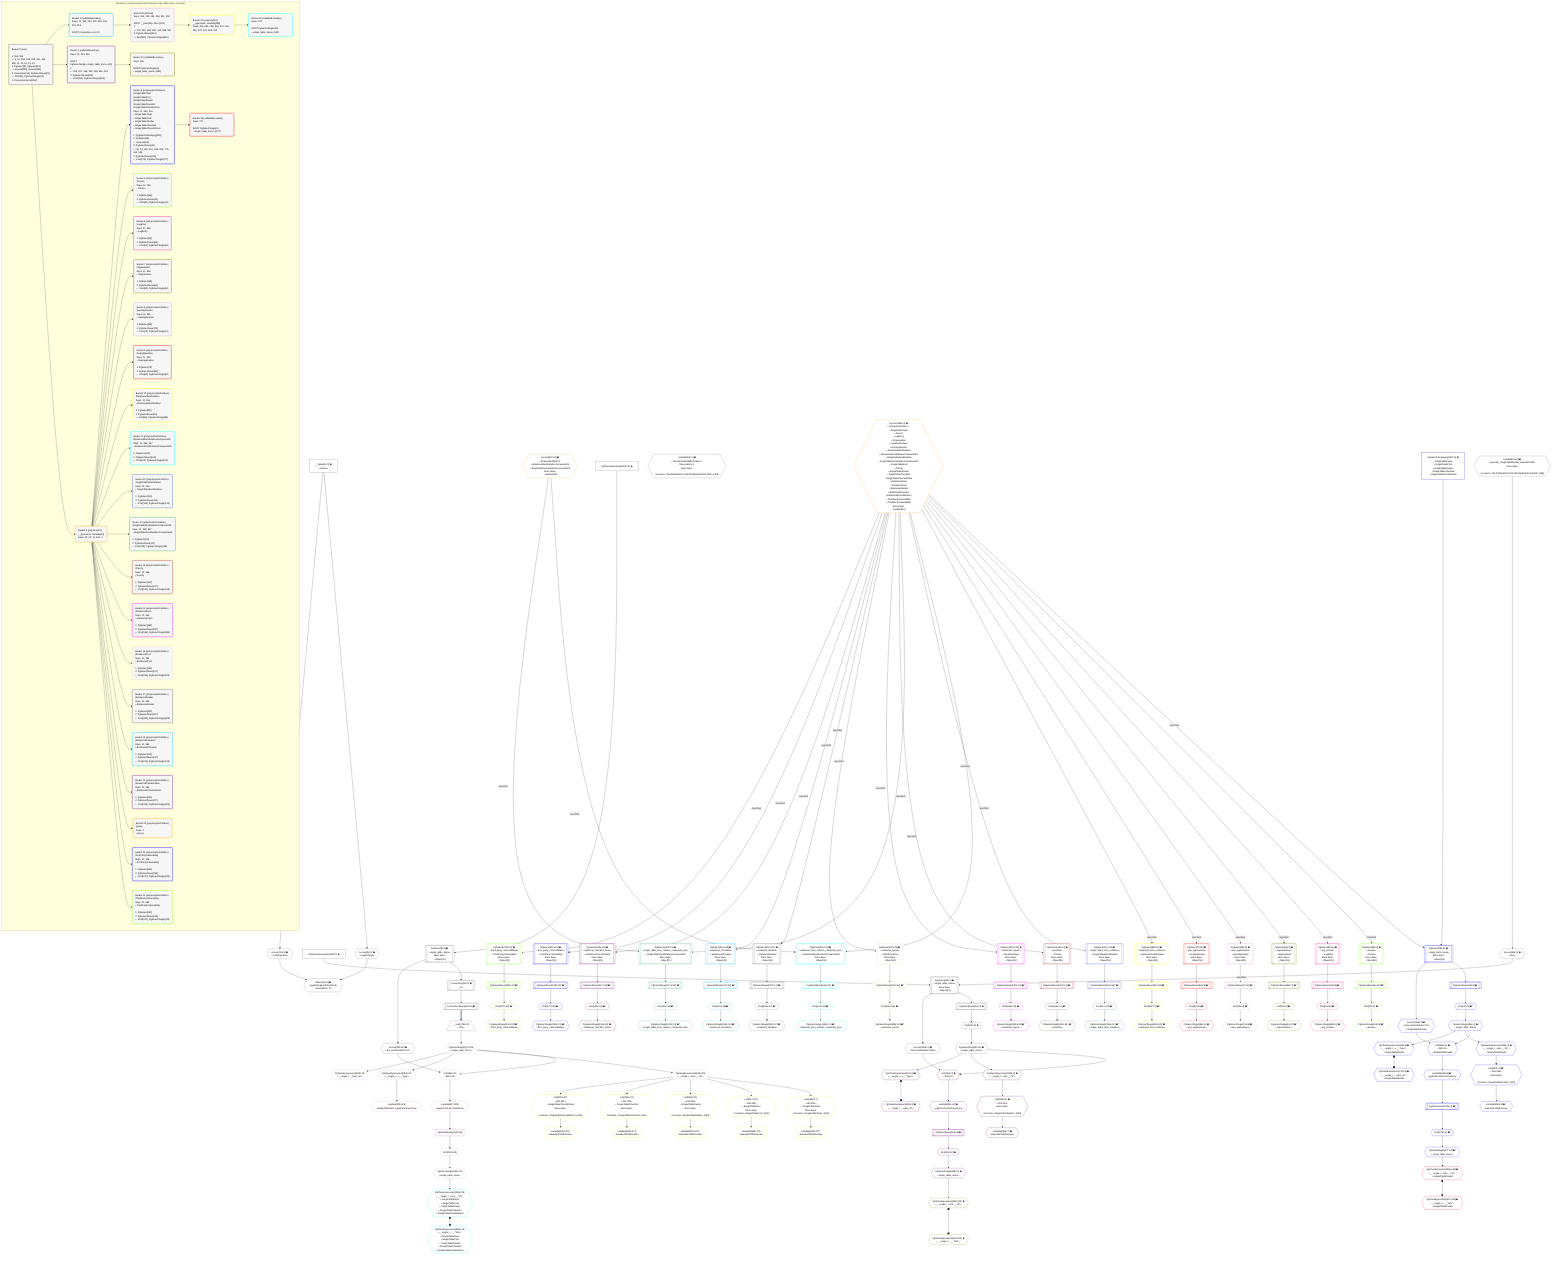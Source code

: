 %%{init: {'themeVariables': { 'fontSize': '12px'}}}%%
graph TD
    classDef path fill:#eee,stroke:#000,color:#000
    classDef plan fill:#fff,stroke-width:1px,color:#000
    classDef itemplan fill:#fff,stroke-width:2px,color:#000
    classDef unbatchedplan fill:#dff,stroke-width:1px,color:#000
    classDef sideeffectplan fill:#fcc,stroke-width:2px,color:#000
    classDef bucket fill:#f6f6f6,color:#000,stroke-width:2px,text-align:left

    subgraph "Buckets for queries/polymorphic/simple-single-table-items-root-topic"
    Bucket0("Bucket 0 (root)<br /><br />1: 354, 358<br />ᐳ: 9, 10, 254, 293, 296, 301, 304, 368, 11, 15, 16, 23, 24<br />2: PgSelect[8], PgSelect[18]<br />ᐳ: Access[355], Access[359]<br />3: Connection[12], PgSelectRows[21]<br />ᐳ: First[20], PgSelectSingle[22]<br />4: ConnectionItems[250]"):::bucket
    Bucket1("Bucket 1 (nullableBoundary)<br />Deps: 12, 355, 250, 293, 296, 254, 301, 304<br /><br />ROOT Connectionᐸ8ᐳ[12]"):::bucket
    Bucket2("Bucket 2 (nullableBoundary)<br />Deps: 22, 254, 359<br /><br />ROOT PgSelectSingleᐸsingle_table_itemsᐳ[22]<br />1: <br />ᐳ: 253, 257, 258, 360, 255, 256, 361<br />2: PgSelectRows[264]<br />ᐳ: First[263], PgSelectSingle[265]"):::bucket
    Bucket3("Bucket 3 (polymorphic)<br />__typename: Lambda[24]<br />Deps: 23, 24, 11, 254, 4"):::bucket
    Bucket4("Bucket 4 (polymorphicPartition)<br />|SingleTableTopic<br />|SingleTablePost<br />|SingleTableDivider<br />|SingleTableChecklist<br />|SingleTableChecklistItem<br />Deps: 11, 366, 254<br />ᐳSingleTableTopic<br />ᐳSingleTablePost<br />ᐳSingleTableDivider<br />ᐳSingleTableChecklist<br />ᐳSingleTableChecklistItem<br /><br />1: PgSelectInlineApply[362]<br />2: PgSelect[28]<br />ᐳ: Access[363]<br />3: PgSelectRows[33]<br />ᐳ: 32, 34, 266, 267, 268, 269, 270, 364, 365<br />4: PgSelectRows[276]<br />ᐳ: First[275], PgSelectSingle[277]"):::bucket
    Bucket5("Bucket 5 (polymorphicPartition)<br />|Person<br />Deps: 11, 366<br />ᐳPerson<br /><br />1: PgSelect[38]<br />2: PgSelectRows[43]<br />ᐳ: First[42], PgSelectSingle[44]"):::bucket
    Bucket6("Bucket 6 (polymorphicPartition)<br />|LogEntry<br />Deps: 11, 366<br />ᐳLogEntry<br /><br />1: PgSelect[48]<br />2: PgSelectRows[53]<br />ᐳ: First[52], PgSelectSingle[54]"):::bucket
    Bucket7("Bucket 7 (polymorphicPartition)<br />|Organization<br />Deps: 11, 366<br />ᐳOrganization<br /><br />1: PgSelect[58]<br />2: PgSelectRows[63]<br />ᐳ: First[62], PgSelectSingle[64]"):::bucket
    Bucket8("Bucket 8 (polymorphicPartition)<br />|AwsApplication<br />Deps: 11, 366<br />ᐳAwsApplication<br /><br />1: PgSelect[68]<br />2: PgSelectRows[73]<br />ᐳ: First[72], PgSelectSingle[74]"):::bucket
    Bucket9("Bucket 9 (polymorphicPartition)<br />|GcpApplication<br />Deps: 11, 366<br />ᐳGcpApplication<br /><br />1: PgSelect[78]<br />2: PgSelectRows[83]<br />ᐳ: First[82], PgSelectSingle[84]"):::bucket
    Bucket10("Bucket 10 (polymorphicPartition)<br />|RelationalItemRelation<br />Deps: 11, 366<br />ᐳRelationalItemRelation<br /><br />1: PgSelect[88]<br />2: PgSelectRows[93]<br />ᐳ: First[92], PgSelectSingle[94]"):::bucket
    Bucket11("Bucket 11 (polymorphicPartition)<br />|RelationalItemRelationCompositePk<br />Deps: 11, 366, 367<br />ᐳRelationalItemRelationCompositePk<br /><br />1: PgSelect[100]<br />2: PgSelectRows[105]<br />ᐳ: First[104], PgSelectSingle[106]"):::bucket
    Bucket12("Bucket 12 (polymorphicPartition)<br />|SingleTableItemRelation<br />Deps: 11, 366<br />ᐳSingleTableItemRelation<br /><br />1: PgSelect[110]<br />2: PgSelectRows[115]<br />ᐳ: First[114], PgSelectSingle[116]"):::bucket
    Bucket13("Bucket 13 (polymorphicPartition)<br />|SingleTableItemRelationCompositePk<br />Deps: 11, 366, 367<br />ᐳSingleTableItemRelationCompositePk<br /><br />1: PgSelect[122]<br />2: PgSelectRows[127]<br />ᐳ: First[126], PgSelectSingle[128]"):::bucket
    Bucket14("Bucket 14 (polymorphicPartition)<br />|Priority<br />Deps: 11, 366<br />ᐳPriority<br /><br />1: PgSelect[142]<br />2: PgSelectRows[147]<br />ᐳ: First[146], PgSelectSingle[148]"):::bucket
    Bucket15("Bucket 15 (polymorphicPartition)<br />|RelationalTopic<br />Deps: 11, 366<br />ᐳRelationalTopic<br /><br />1: PgSelect[182]<br />2: PgSelectRows[187]<br />ᐳ: First[186], PgSelectSingle[188]"):::bucket
    Bucket16("Bucket 16 (polymorphicPartition)<br />|RelationalPost<br />Deps: 11, 366<br />ᐳRelationalPost<br /><br />1: PgSelect[192]<br />2: PgSelectRows[197]<br />ᐳ: First[196], PgSelectSingle[198]"):::bucket
    Bucket17("Bucket 17 (polymorphicPartition)<br />|RelationalDivider<br />Deps: 11, 366<br />ᐳRelationalDivider<br /><br />1: PgSelect[202]<br />2: PgSelectRows[207]<br />ᐳ: First[206], PgSelectSingle[208]"):::bucket
    Bucket18("Bucket 18 (polymorphicPartition)<br />|RelationalChecklist<br />Deps: 11, 366<br />ᐳRelationalChecklist<br /><br />1: PgSelect[212]<br />2: PgSelectRows[217]<br />ᐳ: First[216], PgSelectSingle[218]"):::bucket
    Bucket19("Bucket 19 (polymorphicPartition)<br />|RelationalChecklistItem<br />Deps: 11, 366<br />ᐳRelationalChecklistItem<br /><br />1: PgSelect[222]<br />2: PgSelectRows[227]<br />ᐳ: First[226], PgSelectSingle[228]"):::bucket
    Bucket20("Bucket 20 (polymorphicPartition)<br />|Query<br />Deps: 4<br />ᐳQuery"):::bucket
    Bucket21("Bucket 21 (polymorphicPartition)<br />|FirstPartyVulnerability<br />Deps: 11, 366<br />ᐳFirstPartyVulnerability<br /><br />1: PgSelect[233]<br />2: PgSelectRows[238]<br />ᐳ: First[237], PgSelectSingle[239]"):::bucket
    Bucket22("Bucket 22 (polymorphicPartition)<br />|ThirdPartyVulnerability<br />Deps: 11, 366<br />ᐳThirdPartyVulnerability<br /><br />1: PgSelect[243]<br />2: PgSelectRows[248]<br />ᐳ: First[247], PgSelectSingle[249]"):::bucket
    Bucket24("Bucket 24 (nullableBoundary)<br />Deps: 265<br /><br />ROOT PgSelectSingle{2}ᐸsingle_table_itemsᐳ[265]"):::bucket
    Bucket25("Bucket 25 (listItem)<br />Deps: 355, 293, 296, 254, 301, 304<br /><br />ROOT __Item{25}ᐸ250ᐳ[278]<br />1: <br />ᐳ: 279, 282, 284, 285, 312, 356, 357<br />2: PgSelectRows[322]<br />ᐳ: First[321], PgSelectSingle[323]"):::bucket
    Bucket26("Bucket 26 (nullableBoundary)<br />Deps: 277<br /><br />ROOT PgSelectSingle{4}ᐸsingle_table_itemsᐳ[277]"):::bucket
    Bucket27("Bucket 27 (polymorphic)<br />__typename: Lambda[285]<br />Deps: 293, 282, 296, 254, 301, 304, 285, 323, 279, 284, 312"):::bucket
    Bucket28("Bucket 28 (nullableBoundary)<br />Deps: 323<br /><br />ROOT PgSelectSingle{25}ᐸsingle_table_itemsᐳ[323]"):::bucket
    end
    Bucket0 --> Bucket1 & Bucket2 & Bucket3
    Bucket1 --> Bucket25
    Bucket2 --> Bucket24
    Bucket3 --> Bucket4 & Bucket5 & Bucket6 & Bucket7 & Bucket8 & Bucket9 & Bucket10 & Bucket11 & Bucket12 & Bucket13 & Bucket14 & Bucket15 & Bucket16 & Bucket17 & Bucket18 & Bucket19 & Bucket20 & Bucket21 & Bucket22
    Bucket4 --> Bucket26
    Bucket25 --> Bucket27
    Bucket27 --> Bucket28

    %% plan dependencies
    PgSelect18[["PgSelect[18∈0] ➊<br />ᐸsingle_table_itemsᐳ<br />More deps:<br />- Object[11]"]]:::plan
    Access16{{"Access[16∈0] ➊<br />ᐸ15.1ᐳ"}}:::plan
    PgSelectInlineApply358["PgSelectInlineApply[358∈0] ➊"]:::plan
    Access16 -->|rejectNull| PgSelect18
    PgSelectInlineApply358 --> PgSelect18
    PgSelect8[["PgSelect[8∈0] ➊<br />ᐸsingle_table_itemsᐳ<br />More deps:<br />- Object[11]"]]:::plan
    PgSelectInlineApply354["PgSelectInlineApply[354∈0] ➊"]:::plan
    PgSelectInlineApply354 --> PgSelect8
    Object11{{"Object[11∈0] ➊<br />ᐸ{pgSettings,withPgClient}ᐳ<br />Dependents: 20"}}:::plan
    Access9{{"Access[9∈0] ➊<br />ᐸ2.pgSettingsᐳ"}}:::plan
    Access10{{"Access[10∈0] ➊<br />ᐸ2.withPgClientᐳ"}}:::plan
    Access9 & Access10 --> Object11
    __Value2["__Value[2∈0] ➊<br />ᐸcontextᐳ"]:::plan
    __Value2 --> Access9
    __Value2 --> Access10
    Connection12[["Connection[12∈0] ➊<br />ᐸ8ᐳ"]]:::plan
    PgSelect8 --> Connection12
    Lambda15{{"Lambda[15∈0] ➊<br />ᐸspecifier_SingleTableDivider_base64JSONᐳ<br />More deps:<br />- Constantᐸ'WyJTaW5nbGVUYWJsZURpdmlkZXIiLDNd'ᐳ[368]"}}:::plan
    Lambda15 --> Access16
    First20{{"First[20∈0] ➊"}}:::plan
    PgSelectRows21[["PgSelectRows[21∈0] ➊"]]:::plan
    PgSelectRows21 --> First20
    PgSelect18 --> PgSelectRows21
    PgSelectSingle22{{"PgSelectSingle[22∈0] ➊<br />ᐸsingle_table_itemsᐳ"}}:::plan
    First20 --> PgSelectSingle22
    Lambda23{{"Lambda[23∈0] ➊<br />ᐸdecodeNodeIdWithCodecsᐳ<br />Dependents: 3<br />More deps:<br />- Constantᐸ'WyJTaW5nbGVUYWJsZURpdmlkZXIiLDNd'ᐳ[368]"}}:::plan
    ConnectionItems250[["ConnectionItems[250∈0] ➊"]]:::plan
    Connection12 --> ConnectionItems250
    Access355{{"Access[355∈0] ➊<br />ᐸ8.m.joinDetailsFor317ᐳ"}}:::plan
    PgSelect8 --> Access355
    Access359{{"Access[359∈0] ➊<br />ᐸ18.m.joinDetailsFor259ᐳ"}}:::plan
    PgSelect18 --> Access359
    List255{{"List[255∈2] ➊<br />ᐸ254,253ᐳ<br />More deps:<br />- Constantᐸ'SingleTableDivider'ᐳ[254]"}}:::plan
    PgClassExpression253{{"PgClassExpression[253∈2] ➊<br />ᐸ__single_t...ems__.”id”ᐳ"}}:::plan
    PgClassExpression253 --> List255
    List360{{"List[360∈2] ➊<br />ᐸ359,22ᐳ"}}:::plan
    Access359 & PgSelectSingle22 --> List360
    PgSelectSingle22 --> PgClassExpression253
    Lambda256{{"Lambda[256∈2] ➊<br />ᐸbase64JSONEncodeᐳ"}}:::plan
    List255 --> Lambda256
    PgClassExpression257{{"PgClassExpression[257∈2] ➊<br />ᐸ__single_t...s__.”type”ᐳ"}}:::plan
    PgSelectSingle22 --> PgClassExpression257
    PgClassExpression258{{"PgClassExpression[258∈2] ➊<br />ᐸ__single_t..._topic_id”ᐳ"}}:::plan
    PgClassExpression257 o--o PgClassExpression258
    First263{{"First[263∈2] ➊"}}:::plan
    PgSelectRows264[["PgSelectRows[264∈2] ➊"]]:::plan
    PgSelectRows264 --> First263
    Lambda361{{"Lambda[361∈2] ➊<br />ᐸpgInlineViaJoinTransformᐳ"}}:::plan
    Lambda361 --> PgSelectRows264
    PgSelectSingle265{{"PgSelectSingle[265∈2] ➊<br />ᐸsingle_table_itemsᐳ"}}:::plan
    First263 --> PgSelectSingle265
    List360 --> Lambda361
    Access366{{"Access[366∈3] ➊<br />ᐸ23.base64JSON.1ᐳ<br />ᐳSingleTableTopic<br />ᐳPerson<br />ᐳLogEntry<br />ᐳOrganization<br />ᐳAwsApplication<br />ᐳGcpApplication<br />ᐳRelationalItemRelation<br />ᐳRelationalItemRelationCompositePk<br />ᐳSingleTableItemRelation<br />ᐳSingleTableItemRelationCompositePk<br />ᐳSingleTablePost<br />ᐳPriority<br />ᐳSingleTableDivider<br />ᐳSingleTableChecklist<br />ᐳSingleTableChecklistItem<br />ᐳRelationalTopic<br />ᐳRelationalPost<br />ᐳRelationalDivider<br />ᐳRelationalChecklist<br />ᐳRelationalChecklistItem<br />ᐳFirstPartyVulnerability<br />ᐳThirdPartyVulnerability<br />More deps:<br />- Lambda[23]"}}:::plan
    Access367{{"Access[367∈3] ➊<br />ᐸ23.base64JSON.2ᐳ<br />ᐳRelationalItemRelationCompositePk<br />ᐳSingleTableItemRelationCompositePk<br />More deps:<br />- Lambda[23]"}}:::plan
    PgSelect28[["PgSelect[28∈4] ➊^<br />ᐸsingle_table_itemsᐳ<br />More deps:<br />- Object[11]"]]:::plan
    PgSelectInlineApply362["PgSelectInlineApply[362∈4] ➊<br />ᐳSingleTableTopic<br />ᐳSingleTablePost<br />ᐳSingleTableDivider<br />ᐳSingleTableChecklist<br />ᐳSingleTableChecklistItem"]:::plan
    Access366 -->|rejectNull| PgSelect28
    PgSelectInlineApply362 --> PgSelect28
    List267{{"List[267∈4] ➊^<br />ᐸ254,266ᐳ<br />More deps:<br />- Constantᐸ'SingleTableDivider'ᐳ[254]"}}:::plan
    PgClassExpression266{{"PgClassExpression[266∈4] ➊<br />ᐸ__single_t...ems__.”id”ᐳ<br />ᐳSingleTableDivider"}}:::plan
    PgClassExpression266 --> List267
    List364{{"List[364∈4] ➊<br />ᐸ363,34ᐳ<br />ᐳSingleTableDivider"}}:::plan
    Access363{{"Access[363∈4] ➊<br />ᐸ28.m.joinDetailsFor271ᐳ<br />ᐳSingleTableDivider"}}:::plan
    PgSelectSingle34{{"PgSelectSingle[34∈4] ➊^<br />ᐸsingle_table_itemsᐳ"}}:::plan
    Access363 & PgSelectSingle34 --> List364
    First32{{"First[32∈4] ➊^"}}:::plan
    PgSelectRows33[["PgSelectRows[33∈4] ➊^"]]:::plan
    PgSelectRows33 --> First32
    PgSelect28 --> PgSelectRows33
    First32 --> PgSelectSingle34
    PgSelectSingle34 --> PgClassExpression266
    Lambda268{{"Lambda[268∈4] ➊^<br />ᐸbase64JSONEncodeᐳ"}}:::plan
    List267 --> Lambda268
    PgClassExpression269{{"PgClassExpression[269∈4] ➊<br />ᐸ__single_t...s__.”type”ᐳ<br />ᐳSingleTableDivider"}}:::plan
    PgSelectSingle34 --> PgClassExpression269
    PgClassExpression270{{"PgClassExpression[270∈4] ➊<br />ᐸ__single_t..._topic_id”ᐳ<br />ᐳSingleTableDivider"}}:::plan
    PgClassExpression269 o--o PgClassExpression270
    First275{{"First[275∈4] ➊^"}}:::plan
    PgSelectRows276[["PgSelectRows[276∈4] ➊^"]]:::plan
    PgSelectRows276 --> First275
    Lambda365{{"Lambda[365∈4] ➊^<br />ᐸpgInlineViaJoinTransformᐳ"}}:::plan
    Lambda365 --> PgSelectRows276
    PgSelectSingle277{{"PgSelectSingle[277∈4] ➊^<br />ᐸsingle_table_itemsᐳ"}}:::plan
    First275 --> PgSelectSingle277
    PgSelect28 --> Access363
    List364 --> Lambda365
    PgSelect38[["PgSelect[38∈5] ➊<br />ᐸpeopleᐳ<br />ᐳPerson<br />More deps:<br />- Object[11]"]]:::plan
    Access366 -->|rejectNull| PgSelect38
    First42{{"First[42∈5] ➊^"}}:::plan
    PgSelectRows43[["PgSelectRows[43∈5] ➊^"]]:::plan
    PgSelectRows43 --> First42
    PgSelect38 --> PgSelectRows43
    PgSelectSingle44{{"PgSelectSingle[44∈5] ➊^<br />ᐸpeopleᐳ"}}:::plan
    First42 --> PgSelectSingle44
    PgSelect48[["PgSelect[48∈6] ➊<br />ᐸlog_entriesᐳ<br />ᐳLogEntry<br />More deps:<br />- Object[11]"]]:::plan
    Access366 -->|rejectNull| PgSelect48
    First52{{"First[52∈6] ➊^"}}:::plan
    PgSelectRows53[["PgSelectRows[53∈6] ➊^"]]:::plan
    PgSelectRows53 --> First52
    PgSelect48 --> PgSelectRows53
    PgSelectSingle54{{"PgSelectSingle[54∈6] ➊^<br />ᐸlog_entriesᐳ"}}:::plan
    First52 --> PgSelectSingle54
    PgSelect58[["PgSelect[58∈7] ➊<br />ᐸorganizationsᐳ<br />ᐳOrganization<br />More deps:<br />- Object[11]"]]:::plan
    Access366 -->|rejectNull| PgSelect58
    First62{{"First[62∈7] ➊^"}}:::plan
    PgSelectRows63[["PgSelectRows[63∈7] ➊^"]]:::plan
    PgSelectRows63 --> First62
    PgSelect58 --> PgSelectRows63
    PgSelectSingle64{{"PgSelectSingle[64∈7] ➊^<br />ᐸorganizationsᐳ"}}:::plan
    First62 --> PgSelectSingle64
    PgSelect68[["PgSelect[68∈8] ➊<br />ᐸaws_applicationsᐳ<br />ᐳAwsApplication<br />More deps:<br />- Object[11]"]]:::plan
    Access366 -->|rejectNull| PgSelect68
    First72{{"First[72∈8] ➊^"}}:::plan
    PgSelectRows73[["PgSelectRows[73∈8] ➊^"]]:::plan
    PgSelectRows73 --> First72
    PgSelect68 --> PgSelectRows73
    PgSelectSingle74{{"PgSelectSingle[74∈8] ➊^<br />ᐸaws_applicationsᐳ"}}:::plan
    First72 --> PgSelectSingle74
    PgSelect78[["PgSelect[78∈9] ➊<br />ᐸgcp_applicationsᐳ<br />ᐳGcpApplication<br />More deps:<br />- Object[11]"]]:::plan
    Access366 -->|rejectNull| PgSelect78
    First82{{"First[82∈9] ➊^"}}:::plan
    PgSelectRows83[["PgSelectRows[83∈9] ➊^"]]:::plan
    PgSelectRows83 --> First82
    PgSelect78 --> PgSelectRows83
    PgSelectSingle84{{"PgSelectSingle[84∈9] ➊^<br />ᐸgcp_applicationsᐳ"}}:::plan
    First82 --> PgSelectSingle84
    PgSelect88[["PgSelect[88∈10] ➊<br />ᐸrelational_item_relationsᐳ<br />ᐳRelationalItemRelation<br />More deps:<br />- Object[11]"]]:::plan
    Access366 -->|rejectNull| PgSelect88
    First92{{"First[92∈10] ➊^"}}:::plan
    PgSelectRows93[["PgSelectRows[93∈10] ➊^"]]:::plan
    PgSelectRows93 --> First92
    PgSelect88 --> PgSelectRows93
    PgSelectSingle94{{"PgSelectSingle[94∈10] ➊^<br />ᐸrelational_item_relationsᐳ"}}:::plan
    First92 --> PgSelectSingle94
    PgSelect100[["PgSelect[100∈11] ➊<br />ᐸrelational_item_relation_composite_pksᐳ<br />ᐳRelationalItemRelationCompositePk<br />More deps:<br />- Object[11]"]]:::plan
    Access366 -->|rejectNull| PgSelect100
    Access367 -->|rejectNull| PgSelect100
    First104{{"First[104∈11] ➊^"}}:::plan
    PgSelectRows105[["PgSelectRows[105∈11] ➊^"]]:::plan
    PgSelectRows105 --> First104
    PgSelect100 --> PgSelectRows105
    PgSelectSingle106{{"PgSelectSingle[106∈11] ➊^<br />ᐸrelational_item_relation_composite_pksᐳ"}}:::plan
    First104 --> PgSelectSingle106
    PgSelect110[["PgSelect[110∈12] ➊<br />ᐸsingle_table_item_relationsᐳ<br />ᐳSingleTableItemRelation<br />More deps:<br />- Object[11]"]]:::plan
    Access366 -->|rejectNull| PgSelect110
    First114{{"First[114∈12] ➊^"}}:::plan
    PgSelectRows115[["PgSelectRows[115∈12] ➊^"]]:::plan
    PgSelectRows115 --> First114
    PgSelect110 --> PgSelectRows115
    PgSelectSingle116{{"PgSelectSingle[116∈12] ➊^<br />ᐸsingle_table_item_relationsᐳ"}}:::plan
    First114 --> PgSelectSingle116
    PgSelect122[["PgSelect[122∈13] ➊<br />ᐸsingle_table_item_relation_composite_pksᐳ<br />ᐳSingleTableItemRelationCompositePk<br />More deps:<br />- Object[11]"]]:::plan
    Access366 -->|rejectNull| PgSelect122
    Access367 -->|rejectNull| PgSelect122
    First126{{"First[126∈13] ➊^"}}:::plan
    PgSelectRows127[["PgSelectRows[127∈13] ➊^"]]:::plan
    PgSelectRows127 --> First126
    PgSelect122 --> PgSelectRows127
    PgSelectSingle128{{"PgSelectSingle[128∈13] ➊^<br />ᐸsingle_table_item_relation_composite_pksᐳ"}}:::plan
    First126 --> PgSelectSingle128
    PgSelect142[["PgSelect[142∈14] ➊<br />ᐸprioritiesᐳ<br />ᐳPriority<br />More deps:<br />- Object[11]"]]:::plan
    Access366 -->|rejectNull| PgSelect142
    First146{{"First[146∈14] ➊^"}}:::plan
    PgSelectRows147[["PgSelectRows[147∈14] ➊^"]]:::plan
    PgSelectRows147 --> First146
    PgSelect142 --> PgSelectRows147
    PgSelectSingle148{{"PgSelectSingle[148∈14] ➊^<br />ᐸprioritiesᐳ"}}:::plan
    First146 --> PgSelectSingle148
    PgSelect182[["PgSelect[182∈15] ➊<br />ᐸrelational_topicsᐳ<br />ᐳRelationalTopic<br />More deps:<br />- Object[11]"]]:::plan
    Access366 -->|rejectNull| PgSelect182
    First186{{"First[186∈15] ➊^"}}:::plan
    PgSelectRows187[["PgSelectRows[187∈15] ➊^"]]:::plan
    PgSelectRows187 --> First186
    PgSelect182 --> PgSelectRows187
    PgSelectSingle188{{"PgSelectSingle[188∈15] ➊^<br />ᐸrelational_topicsᐳ"}}:::plan
    First186 --> PgSelectSingle188
    PgSelect192[["PgSelect[192∈16] ➊<br />ᐸrelational_postsᐳ<br />ᐳRelationalPost<br />More deps:<br />- Object[11]"]]:::plan
    Access366 -->|rejectNull| PgSelect192
    First196{{"First[196∈16] ➊^"}}:::plan
    PgSelectRows197[["PgSelectRows[197∈16] ➊^"]]:::plan
    PgSelectRows197 --> First196
    PgSelect192 --> PgSelectRows197
    PgSelectSingle198{{"PgSelectSingle[198∈16] ➊^<br />ᐸrelational_postsᐳ"}}:::plan
    First196 --> PgSelectSingle198
    PgSelect202[["PgSelect[202∈17] ➊<br />ᐸrelational_dividersᐳ<br />ᐳRelationalDivider<br />More deps:<br />- Object[11]"]]:::plan
    Access366 -->|rejectNull| PgSelect202
    First206{{"First[206∈17] ➊^"}}:::plan
    PgSelectRows207[["PgSelectRows[207∈17] ➊^"]]:::plan
    PgSelectRows207 --> First206
    PgSelect202 --> PgSelectRows207
    PgSelectSingle208{{"PgSelectSingle[208∈17] ➊^<br />ᐸrelational_dividersᐳ"}}:::plan
    First206 --> PgSelectSingle208
    PgSelect212[["PgSelect[212∈18] ➊<br />ᐸrelational_checklistsᐳ<br />ᐳRelationalChecklist<br />More deps:<br />- Object[11]"]]:::plan
    Access366 -->|rejectNull| PgSelect212
    First216{{"First[216∈18] ➊^"}}:::plan
    PgSelectRows217[["PgSelectRows[217∈18] ➊^"]]:::plan
    PgSelectRows217 --> First216
    PgSelect212 --> PgSelectRows217
    PgSelectSingle218{{"PgSelectSingle[218∈18] ➊^<br />ᐸrelational_checklistsᐳ"}}:::plan
    First216 --> PgSelectSingle218
    PgSelect222[["PgSelect[222∈19] ➊<br />ᐸrelational_checklist_itemsᐳ<br />ᐳRelationalChecklistItem<br />More deps:<br />- Object[11]"]]:::plan
    Access366 -->|rejectNull| PgSelect222
    First226{{"First[226∈19] ➊^"}}:::plan
    PgSelectRows227[["PgSelectRows[227∈19] ➊^"]]:::plan
    PgSelectRows227 --> First226
    PgSelect222 --> PgSelectRows227
    PgSelectSingle228{{"PgSelectSingle[228∈19] ➊^<br />ᐸrelational_checklist_itemsᐳ"}}:::plan
    First226 --> PgSelectSingle228
    PgSelect233[["PgSelect[233∈21] ➊<br />ᐸfirst_party_vulnerabilitiesᐳ<br />ᐳFirstPartyVulnerability<br />More deps:<br />- Object[11]"]]:::plan
    Access366 -->|rejectNull| PgSelect233
    First237{{"First[237∈21] ➊^"}}:::plan
    PgSelectRows238[["PgSelectRows[238∈21] ➊^"]]:::plan
    PgSelectRows238 --> First237
    PgSelect233 --> PgSelectRows238
    PgSelectSingle239{{"PgSelectSingle[239∈21] ➊^<br />ᐸfirst_party_vulnerabilitiesᐳ"}}:::plan
    First237 --> PgSelectSingle239
    PgSelect243[["PgSelect[243∈22] ➊<br />ᐸthird_party_vulnerabilitiesᐳ<br />ᐳThirdPartyVulnerability<br />More deps:<br />- Object[11]"]]:::plan
    Access366 -->|rejectNull| PgSelect243
    First247{{"First[247∈22] ➊^"}}:::plan
    PgSelectRows248[["PgSelectRows[248∈22] ➊^"]]:::plan
    PgSelectRows248 --> First247
    PgSelect243 --> PgSelectRows248
    PgSelectSingle249{{"PgSelectSingle[249∈22] ➊^<br />ᐸthird_party_vulnerabilitiesᐳ"}}:::plan
    First247 --> PgSelectSingle249
    PgClassExpression280{{"PgClassExpression[280∈24] ➊<br />ᐸ__single_t...ems__.”id”ᐳ"}}:::plan
    PgSelectSingle265 --> PgClassExpression280
    PgClassExpression281{{"PgClassExpression[281∈24] ➊<br />ᐸ__single_t...__.”title”ᐳ"}}:::plan
    PgClassExpression280 o--o PgClassExpression281
    List356{{"List[356∈25]<br />ᐸ355,279ᐳ"}}:::plan
    PgSelectSingle279{{"PgSelectSingle[279∈25]<br />ᐸsingle_table_itemsᐳ"}}:::plan
    Access355 & PgSelectSingle279 --> List356
    __Item278[/"__Item[278∈25]<br />ᐸ250ᐳ"\]:::itemplan
    ConnectionItems250 ==> __Item278
    __Item278 --> PgSelectSingle279
    PgClassExpression282{{"PgClassExpression[282∈25]<br />ᐸ__single_t...ems__.”id”ᐳ"}}:::plan
    PgSelectSingle279 --> PgClassExpression282
    PgClassExpression284{{"PgClassExpression[284∈25]<br />ᐸ__single_t...s__.”type”ᐳ"}}:::plan
    PgSelectSingle279 --> PgClassExpression284
    Lambda285{{"Lambda[285∈25]<br />ᐸSingleTableItem_typeNameFromTypeᐳ"}}:::plan
    PgClassExpression284 --> Lambda285
    PgClassExpression312{{"PgClassExpression[312∈25]<br />ᐸ__single_t..._topic_id”ᐳ"}}:::plan
    PgSelectSingle279 --> PgClassExpression312
    First321{{"First[321∈25]"}}:::plan
    PgSelectRows322[["PgSelectRows[322∈25]"]]:::plan
    PgSelectRows322 --> First321
    Lambda357{{"Lambda[357∈25]<br />ᐸpgInlineViaJoinTransformᐳ"}}:::plan
    Lambda357 --> PgSelectRows322
    PgSelectSingle323{{"PgSelectSingle[323∈25]<br />ᐸsingle_table_itemsᐳ"}}:::plan
    First321 --> PgSelectSingle323
    List356 --> Lambda357
    PgClassExpression286{{"PgClassExpression[286∈26] ➊<br />ᐸ__single_t...ems__.”id”ᐳ<br />ᐳSingleTableDivider"}}:::plan
    PgSelectSingle277 --> PgClassExpression286
    PgClassExpression287{{"PgClassExpression[287∈26] ➊<br />ᐸ__single_t...__.”title”ᐳ<br />ᐳSingleTableDivider"}}:::plan
    PgClassExpression286 o--o PgClassExpression287
    List294{{"List[294∈27]<br />ᐸ293,282ᐳ<br />ᐳSingleTableTopic<br />More deps:<br />- Constantᐸ'SingleTableTopic'ᐳ[293]"}}:::plan
    PgClassExpression282 --> List294
    List297{{"List[297∈27]<br />ᐸ296,282ᐳ<br />ᐳSingleTablePost<br />More deps:<br />- Constantᐸ'SingleTablePost'ᐳ[296]"}}:::plan
    PgClassExpression282 --> List297
    List299{{"List[299∈27]<br />ᐸ254,282ᐳ<br />ᐳSingleTableDivider<br />More deps:<br />- Constantᐸ'SingleTableDivider'ᐳ[254]"}}:::plan
    PgClassExpression282 --> List299
    List302{{"List[302∈27]<br />ᐸ301,282ᐳ<br />ᐳSingleTableChecklist<br />More deps:<br />- Constantᐸ'SingleTableChecklist'ᐳ[301]"}}:::plan
    PgClassExpression282 --> List302
    List305{{"List[305∈27]<br />ᐸ304,282ᐳ<br />ᐳSingleTableChecklistItem<br />More deps:<br />- Constantᐸ'SingleTableChecklistItem'ᐳ[304]"}}:::plan
    PgClassExpression282 --> List305
    Lambda295{{"Lambda[295∈27]^<br />ᐸbase64JSONEncodeᐳ"}}:::plan
    List294 --> Lambda295
    Lambda298{{"Lambda[298∈27]^<br />ᐸbase64JSONEncodeᐳ"}}:::plan
    List297 --> Lambda298
    Lambda300{{"Lambda[300∈27]^<br />ᐸbase64JSONEncodeᐳ"}}:::plan
    List299 --> Lambda300
    Lambda303{{"Lambda[303∈27]^<br />ᐸbase64JSONEncodeᐳ"}}:::plan
    List302 --> Lambda303
    Lambda306{{"Lambda[306∈27]^<br />ᐸbase64JSONEncodeᐳ"}}:::plan
    List305 --> Lambda306
    PgClassExpression352{{"PgClassExpression[352∈28]<br />ᐸ__single_t...ems__.”id”ᐳ<br />ᐳSingleTableTopic<br />ᐳSingleTablePost<br />ᐳSingleTableDivider<br />ᐳSingleTableChecklist<br />ᐳSingleTableChecklistItem"}}:::plan
    PgSelectSingle323 --> PgClassExpression352
    PgClassExpression353{{"PgClassExpression[353∈28]<br />ᐸ__single_t...__.”title”ᐳ<br />ᐳSingleTableTopic<br />ᐳSingleTablePost<br />ᐳSingleTableDivider<br />ᐳSingleTableChecklist<br />ᐳSingleTableChecklistItem"}}:::plan
    PgClassExpression352 o--o PgClassExpression353

    %% define steps
    classDef bucket0 stroke:#696969
    class Bucket0,__Value2,PgSelect8,Access9,Access10,Object11,Connection12,Lambda15,Access16,PgSelect18,First20,PgSelectRows21,PgSelectSingle22,Lambda23,ConnectionItems250,PgSelectInlineApply354,Access355,PgSelectInlineApply358,Access359 bucket0
    classDef bucket1 stroke:#00bfff
    class Bucket1 bucket1
    classDef bucket2 stroke:#7f007f
    class Bucket2,PgClassExpression253,List255,Lambda256,PgClassExpression257,PgClassExpression258,First263,PgSelectRows264,PgSelectSingle265,List360,Lambda361 bucket2
    classDef bucket3 stroke:#ffa500
    class Bucket3,Access366,Access367 bucket3
    classDef bucket4 stroke:#0000ff
    class Bucket4,PgSelect28,First32,PgSelectRows33,PgSelectSingle34,PgClassExpression266,List267,Lambda268,PgClassExpression269,PgClassExpression270,First275,PgSelectRows276,PgSelectSingle277,PgSelectInlineApply362,Access363,List364,Lambda365 bucket4
    classDef bucket5 stroke:#7fff00
    class Bucket5,PgSelect38,First42,PgSelectRows43,PgSelectSingle44 bucket5
    classDef bucket6 stroke:#ff1493
    class Bucket6,PgSelect48,First52,PgSelectRows53,PgSelectSingle54 bucket6
    classDef bucket7 stroke:#808000
    class Bucket7,PgSelect58,First62,PgSelectRows63,PgSelectSingle64 bucket7
    classDef bucket8 stroke:#dda0dd
    class Bucket8,PgSelect68,First72,PgSelectRows73,PgSelectSingle74 bucket8
    classDef bucket9 stroke:#ff0000
    class Bucket9,PgSelect78,First82,PgSelectRows83,PgSelectSingle84 bucket9
    classDef bucket10 stroke:#ffff00
    class Bucket10,PgSelect88,First92,PgSelectRows93,PgSelectSingle94 bucket10
    classDef bucket11 stroke:#00ffff
    class Bucket11,PgSelect100,First104,PgSelectRows105,PgSelectSingle106 bucket11
    classDef bucket12 stroke:#4169e1
    class Bucket12,PgSelect110,First114,PgSelectRows115,PgSelectSingle116 bucket12
    classDef bucket13 stroke:#3cb371
    class Bucket13,PgSelect122,First126,PgSelectRows127,PgSelectSingle128 bucket13
    classDef bucket14 stroke:#a52a2a
    class Bucket14,PgSelect142,First146,PgSelectRows147,PgSelectSingle148 bucket14
    classDef bucket15 stroke:#ff00ff
    class Bucket15,PgSelect182,First186,PgSelectRows187,PgSelectSingle188 bucket15
    classDef bucket16 stroke:#f5deb3
    class Bucket16,PgSelect192,First196,PgSelectRows197,PgSelectSingle198 bucket16
    classDef bucket17 stroke:#696969
    class Bucket17,PgSelect202,First206,PgSelectRows207,PgSelectSingle208 bucket17
    classDef bucket18 stroke:#00bfff
    class Bucket18,PgSelect212,First216,PgSelectRows217,PgSelectSingle218 bucket18
    classDef bucket19 stroke:#7f007f
    class Bucket19,PgSelect222,First226,PgSelectRows227,PgSelectSingle228 bucket19
    classDef bucket20 stroke:#ffa500
    class Bucket20 bucket20
    classDef bucket21 stroke:#0000ff
    class Bucket21,PgSelect233,First237,PgSelectRows238,PgSelectSingle239 bucket21
    classDef bucket22 stroke:#7fff00
    class Bucket22,PgSelect243,First247,PgSelectRows248,PgSelectSingle249 bucket22
    classDef bucket24 stroke:#808000
    class Bucket24,PgClassExpression280,PgClassExpression281 bucket24
    classDef bucket25 stroke:#dda0dd
    class Bucket25,__Item278,PgSelectSingle279,PgClassExpression282,PgClassExpression284,Lambda285,PgClassExpression312,First321,PgSelectRows322,PgSelectSingle323,List356,Lambda357 bucket25
    classDef bucket26 stroke:#ff0000
    class Bucket26,PgClassExpression286,PgClassExpression287 bucket26
    classDef bucket27 stroke:#ffff00
    class Bucket27,List294,Lambda295,List297,Lambda298,List299,Lambda300,List302,Lambda303,List305,Lambda306 bucket27
    classDef bucket28 stroke:#00ffff
    class Bucket28,PgClassExpression352,PgClassExpression353 bucket28